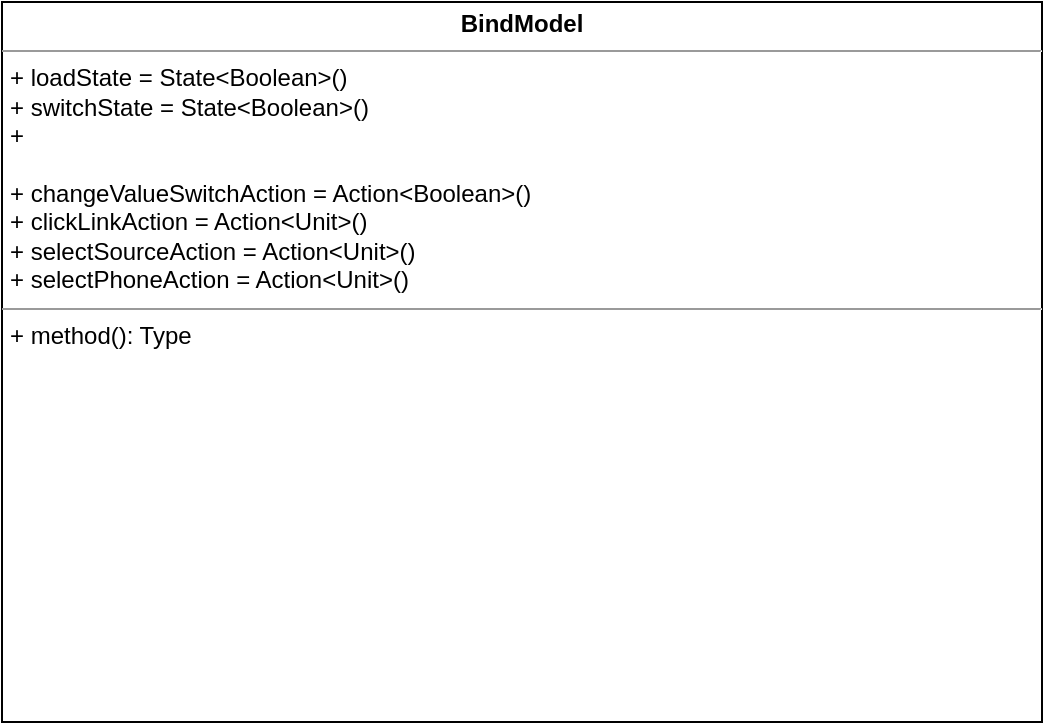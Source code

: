 <mxfile version="16.5.3" type="github">
  <diagram id="FZS-LspY1kVB6EsSSzgE" name="Page-1">
    <mxGraphModel dx="981" dy="532" grid="1" gridSize="10" guides="1" tooltips="1" connect="1" arrows="1" fold="1" page="1" pageScale="1" pageWidth="850" pageHeight="1100" math="0" shadow="0">
      <root>
        <mxCell id="0" />
        <mxCell id="1" parent="0" />
        <mxCell id="EoWeRwG33imuI-vRMXuL-1" value="&lt;p style=&quot;margin: 0px ; margin-top: 4px ; text-align: center&quot;&gt;&lt;b&gt;BindModel&lt;/b&gt;&lt;/p&gt;&lt;hr size=&quot;1&quot;&gt;&lt;p style=&quot;margin: 0px ; margin-left: 4px&quot;&gt;+ loadState = State&amp;lt;Boolean&amp;gt;()&lt;/p&gt;&lt;p style=&quot;margin: 0px ; margin-left: 4px&quot;&gt;+ switchState = State&amp;lt;Boolean&amp;gt;()&lt;/p&gt;&lt;p style=&quot;margin: 0px ; margin-left: 4px&quot;&gt;+ &lt;br&gt;&lt;/p&gt;&lt;p style=&quot;margin: 0px ; margin-left: 4px&quot;&gt;&lt;br&gt;&lt;/p&gt;&lt;p style=&quot;margin: 0px ; margin-left: 4px&quot;&gt;+ changeValueSwitchAction = Action&amp;lt;Boolean&amp;gt;()&lt;/p&gt;&lt;p style=&quot;margin: 0px ; margin-left: 4px&quot;&gt;+ clickLinkAction = Action&amp;lt;Unit&amp;gt;()&lt;/p&gt;&lt;p style=&quot;margin: 0px ; margin-left: 4px&quot;&gt;+ selectSourceAction = Action&amp;lt;Unit&amp;gt;()&lt;/p&gt;&lt;p style=&quot;margin: 0px ; margin-left: 4px&quot;&gt;+ selectPhoneAction = Action&amp;lt;Unit&amp;gt;()&lt;br&gt;&lt;/p&gt;&lt;hr size=&quot;1&quot;&gt;&lt;p style=&quot;margin: 0px ; margin-left: 4px&quot;&gt;+ method(): Type&lt;/p&gt;" style="verticalAlign=top;align=left;overflow=fill;fontSize=12;fontFamily=Helvetica;html=1;" vertex="1" parent="1">
          <mxGeometry x="80" y="80" width="520" height="360" as="geometry" />
        </mxCell>
      </root>
    </mxGraphModel>
  </diagram>
</mxfile>
